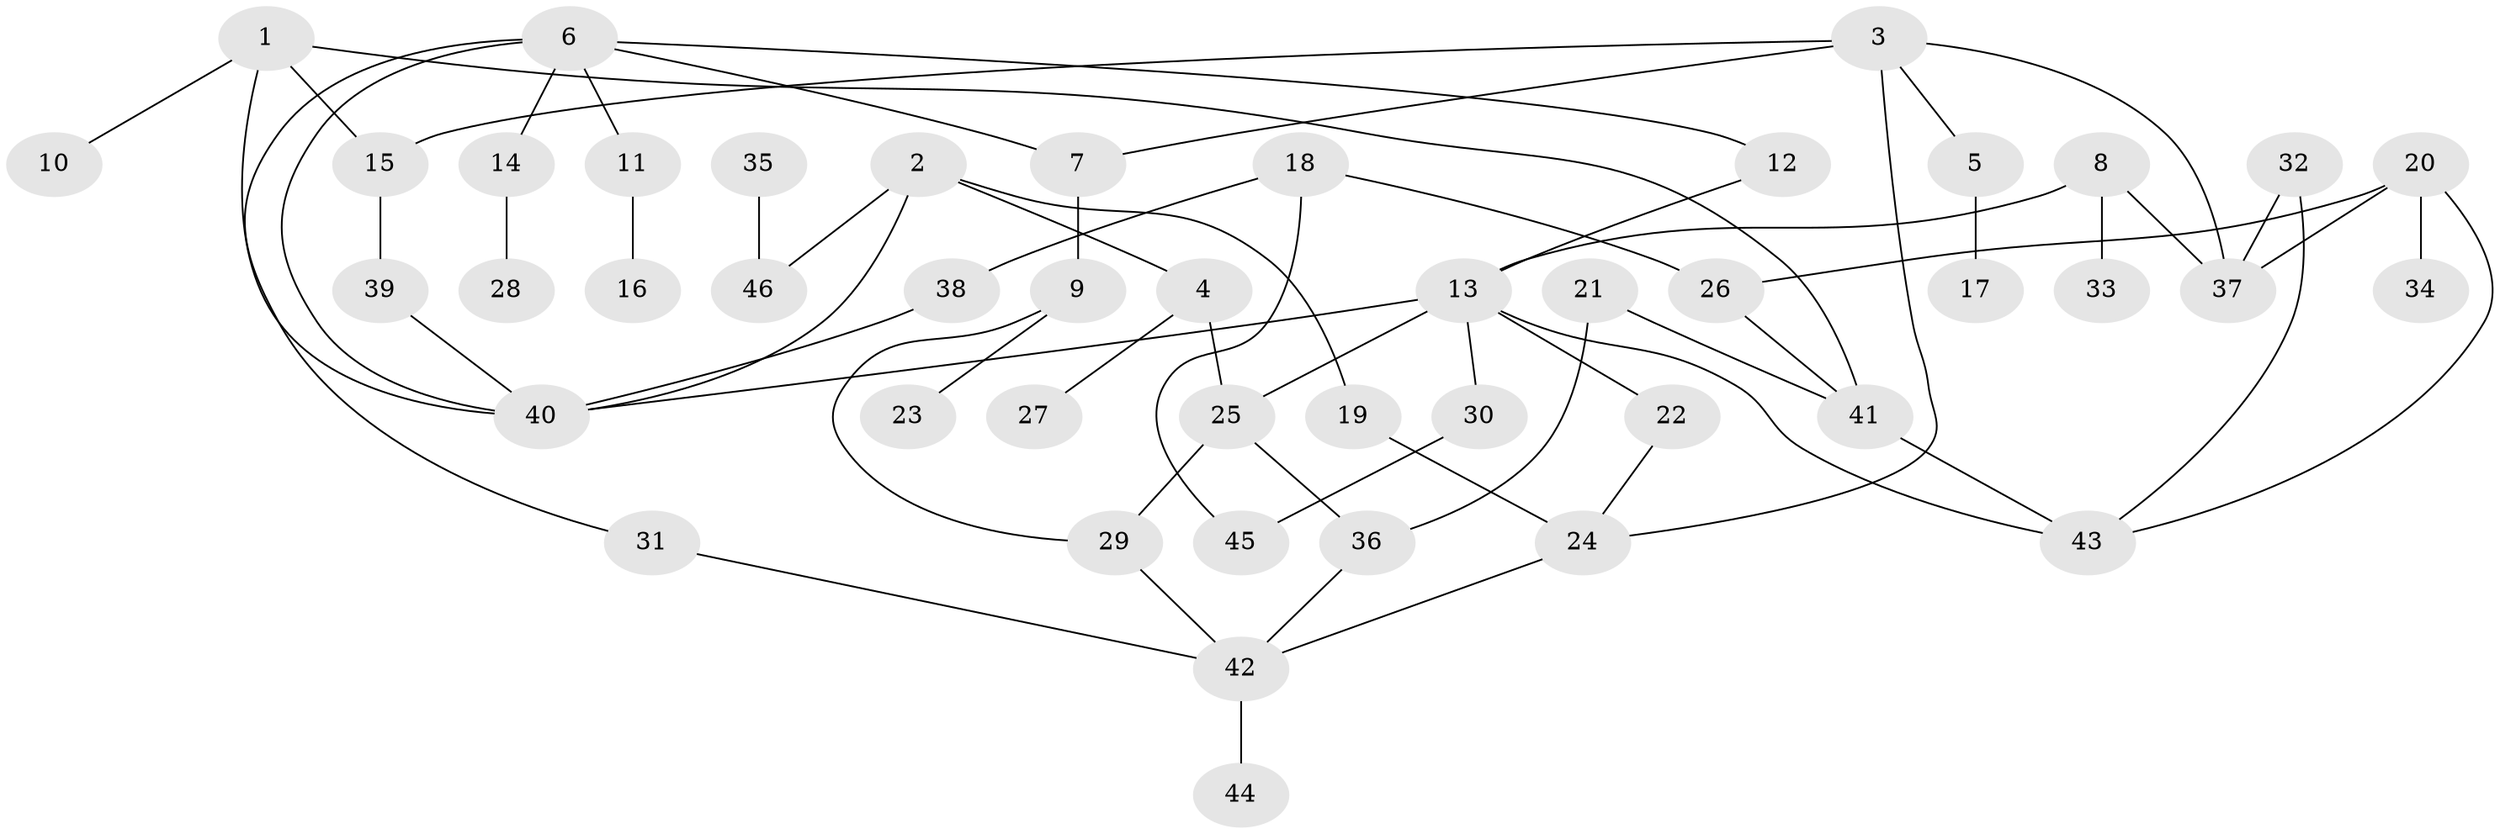 // original degree distribution, {7: 0.02666666666666667, 4: 0.08, 8: 0.013333333333333334, 3: 0.24, 2: 0.25333333333333335, 5: 0.04, 1: 0.3333333333333333, 6: 0.013333333333333334}
// Generated by graph-tools (version 1.1) at 2025/36/03/04/25 23:36:00]
// undirected, 46 vertices, 63 edges
graph export_dot {
  node [color=gray90,style=filled];
  1;
  2;
  3;
  4;
  5;
  6;
  7;
  8;
  9;
  10;
  11;
  12;
  13;
  14;
  15;
  16;
  17;
  18;
  19;
  20;
  21;
  22;
  23;
  24;
  25;
  26;
  27;
  28;
  29;
  30;
  31;
  32;
  33;
  34;
  35;
  36;
  37;
  38;
  39;
  40;
  41;
  42;
  43;
  44;
  45;
  46;
  1 -- 10 [weight=1.0];
  1 -- 15 [weight=1.0];
  1 -- 40 [weight=1.0];
  1 -- 41 [weight=1.0];
  2 -- 4 [weight=1.0];
  2 -- 19 [weight=1.0];
  2 -- 40 [weight=1.0];
  2 -- 46 [weight=1.0];
  3 -- 5 [weight=1.0];
  3 -- 7 [weight=1.0];
  3 -- 15 [weight=1.0];
  3 -- 24 [weight=1.0];
  3 -- 37 [weight=1.0];
  4 -- 25 [weight=1.0];
  4 -- 27 [weight=1.0];
  5 -- 17 [weight=1.0];
  6 -- 7 [weight=1.0];
  6 -- 11 [weight=1.0];
  6 -- 12 [weight=1.0];
  6 -- 14 [weight=1.0];
  6 -- 31 [weight=1.0];
  6 -- 40 [weight=1.0];
  7 -- 9 [weight=1.0];
  8 -- 13 [weight=1.0];
  8 -- 33 [weight=1.0];
  8 -- 37 [weight=1.0];
  9 -- 23 [weight=1.0];
  9 -- 29 [weight=1.0];
  11 -- 16 [weight=1.0];
  12 -- 13 [weight=1.0];
  13 -- 22 [weight=1.0];
  13 -- 25 [weight=1.0];
  13 -- 30 [weight=1.0];
  13 -- 40 [weight=1.0];
  13 -- 43 [weight=1.0];
  14 -- 28 [weight=1.0];
  15 -- 39 [weight=1.0];
  18 -- 26 [weight=1.0];
  18 -- 38 [weight=1.0];
  18 -- 45 [weight=1.0];
  19 -- 24 [weight=1.0];
  20 -- 26 [weight=1.0];
  20 -- 34 [weight=1.0];
  20 -- 37 [weight=1.0];
  20 -- 43 [weight=1.0];
  21 -- 36 [weight=1.0];
  21 -- 41 [weight=1.0];
  22 -- 24 [weight=1.0];
  24 -- 42 [weight=1.0];
  25 -- 29 [weight=1.0];
  25 -- 36 [weight=1.0];
  26 -- 41 [weight=1.0];
  29 -- 42 [weight=1.0];
  30 -- 45 [weight=1.0];
  31 -- 42 [weight=1.0];
  32 -- 37 [weight=1.0];
  32 -- 43 [weight=1.0];
  35 -- 46 [weight=1.0];
  36 -- 42 [weight=1.0];
  38 -- 40 [weight=1.0];
  39 -- 40 [weight=1.0];
  41 -- 43 [weight=1.0];
  42 -- 44 [weight=1.0];
}
